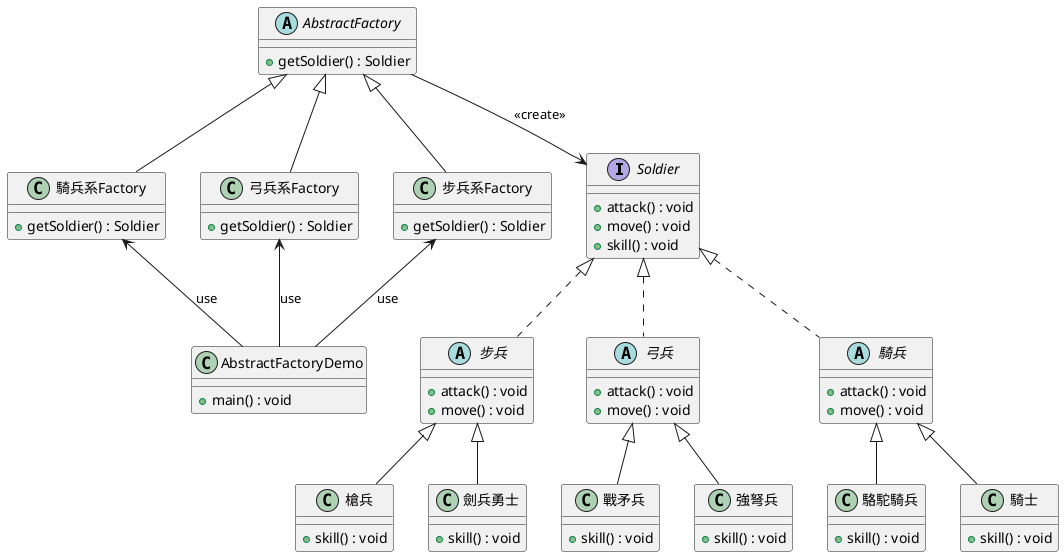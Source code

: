 @startuml


interface Soldier {
	+ attack() : void 
	+ move() : void 
	+ skill() : void 
}

abstract class 步兵 implements Soldier{
	+ attack() : void 
	+ move() : void 
}

class 槍兵 extends 步兵 {
	+ skill() : void
}

class 劍兵勇士 extends 步兵 {
	+ skill() : void
}


abstract 弓兵 implements Soldier{
	+ attack() : void 
	+ move() : void 
}

class 戰矛兵 extends 弓兵 {
	+ skill() : void
}

class 強弩兵 extends 弓兵 {
	+ skill() : void 
}

abstract class 騎兵 implements Soldier{
    + attack() : void 
	+ move() : void 
}

class 駱駝騎兵 extends 騎兵 {
	+ skill() : void 
}

class 騎士 extends 騎兵 {
	+ skill() : void 
}

abstract class AbstractFactory {
	+ getSoldier() : Soldier
}


class 步兵系Factory extends AbstractFactory {
    + getSoldier() : Soldier
}

class 弓兵系Factory extends AbstractFactory {
    + getSoldier() : Soldier
}

class 騎兵系Factory extends AbstractFactory {
    + getSoldier() : Soldier
}

class AbstractFactoryDemo {
    + main() : void
}

/'關係描述'/
AbstractFactory -down-> Soldier : <<create>>

AbstractFactoryDemo -up-> 步兵系Factory: use
AbstractFactoryDemo -up-> 弓兵系Factory: use
AbstractFactoryDemo -up-> 騎兵系Factory: use



@enduml